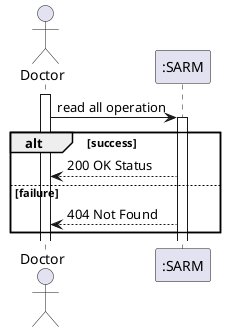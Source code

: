 @startuml

actor "Doctor" as doctor

participant ":SARM" as sys

activate doctor

doctor -> sys : read all operation

activate sys 

alt success

sys --> doctor : 200 OK Status

else failure

sys --> doctor : 404 Not Found


end


@enduml